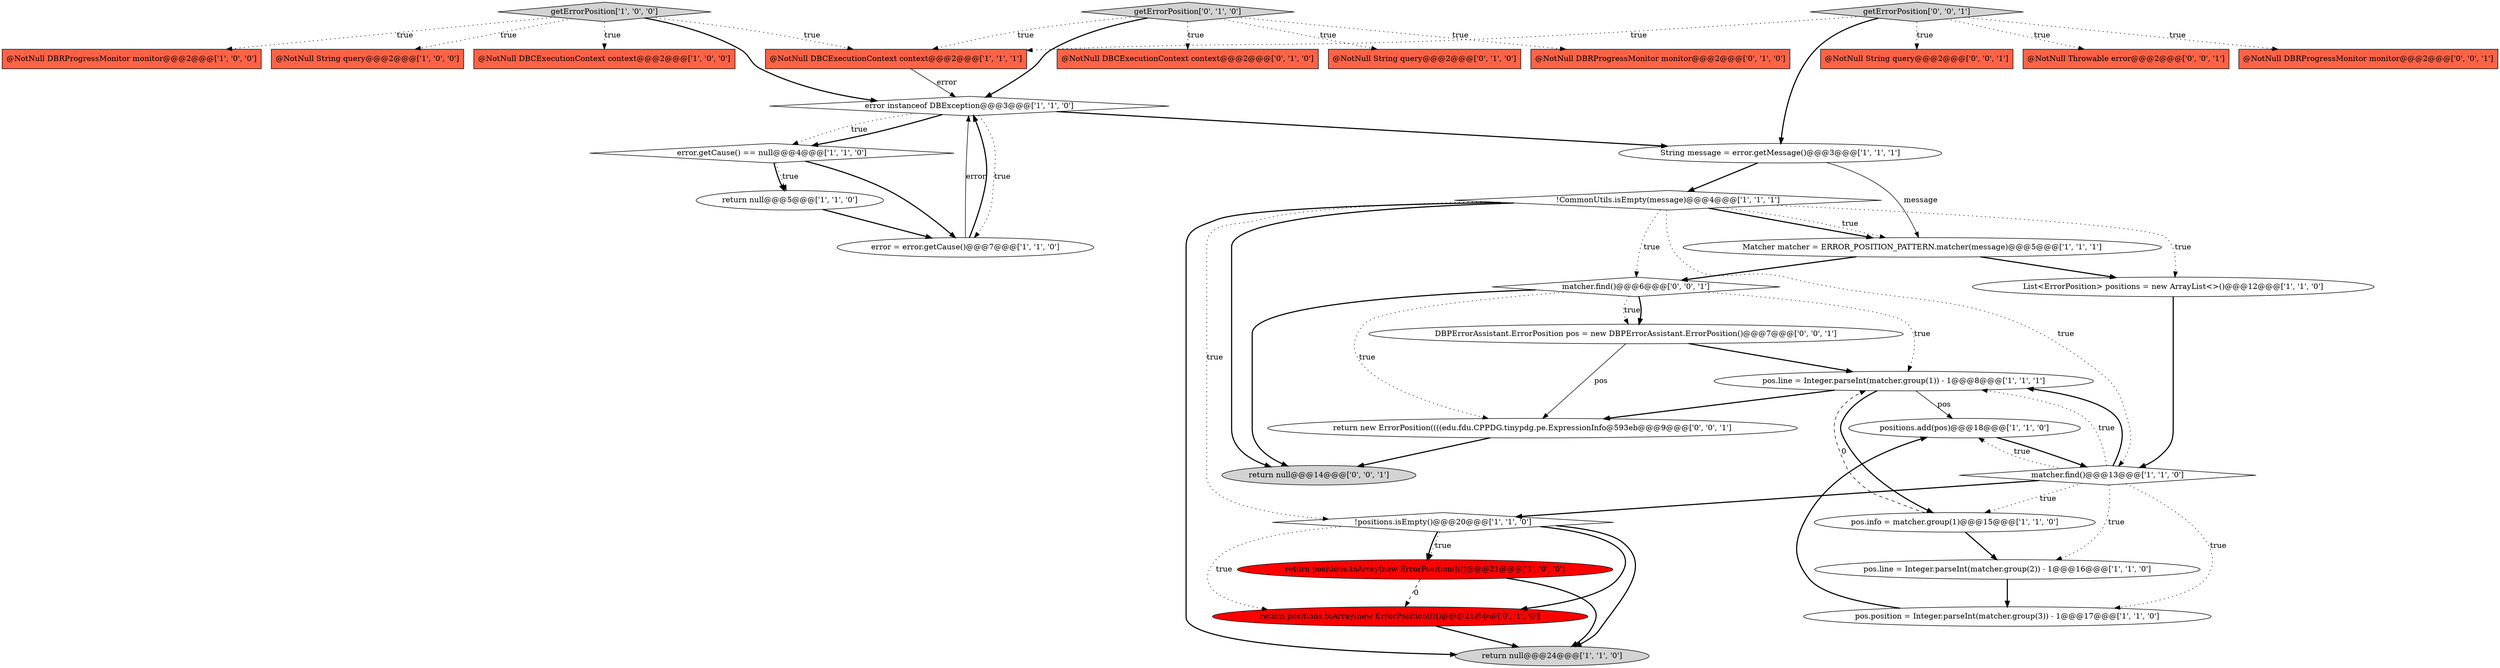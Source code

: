 digraph {
9 [style = filled, label = "@NotNull DBRProgressMonitor monitor@@@2@@@['1', '0', '0']", fillcolor = tomato, shape = box image = "AAA0AAABBB1BBB"];
34 [style = filled, label = "matcher.find()@@@6@@@['0', '0', '1']", fillcolor = white, shape = diamond image = "AAA0AAABBB3BBB"];
31 [style = filled, label = "getErrorPosition['0', '0', '1']", fillcolor = lightgray, shape = diamond image = "AAA0AAABBB3BBB"];
15 [style = filled, label = "return null@@@5@@@['1', '1', '0']", fillcolor = white, shape = ellipse image = "AAA0AAABBB1BBB"];
1 [style = filled, label = "positions.add(pos)@@@18@@@['1', '1', '0']", fillcolor = white, shape = ellipse image = "AAA0AAABBB1BBB"];
20 [style = filled, label = "List<ErrorPosition> positions = new ArrayList<>()@@@12@@@['1', '1', '0']", fillcolor = white, shape = ellipse image = "AAA0AAABBB1BBB"];
24 [style = filled, label = "@NotNull DBCExecutionContext context@@@2@@@['0', '1', '0']", fillcolor = tomato, shape = box image = "AAA0AAABBB2BBB"];
5 [style = filled, label = "pos.position = Integer.parseInt(matcher.group(3)) - 1@@@17@@@['1', '1', '0']", fillcolor = white, shape = ellipse image = "AAA0AAABBB1BBB"];
8 [style = filled, label = "!CommonUtils.isEmpty(message)@@@4@@@['1', '1', '1']", fillcolor = white, shape = diamond image = "AAA0AAABBB1BBB"];
14 [style = filled, label = "Matcher matcher = ERROR_POSITION_PATTERN.matcher(message)@@@5@@@['1', '1', '1']", fillcolor = white, shape = ellipse image = "AAA0AAABBB1BBB"];
26 [style = filled, label = "return positions.toArray(new ErrorPosition(((()@@@21@@@['0', '1', '0']", fillcolor = red, shape = ellipse image = "AAA1AAABBB2BBB"];
11 [style = filled, label = "pos.info = matcher.group(1)@@@15@@@['1', '1', '0']", fillcolor = white, shape = ellipse image = "AAA0AAABBB1BBB"];
32 [style = filled, label = "@NotNull String query@@@2@@@['0', '0', '1']", fillcolor = tomato, shape = box image = "AAA0AAABBB3BBB"];
0 [style = filled, label = "error.getCause() == null@@@4@@@['1', '1', '0']", fillcolor = white, shape = diamond image = "AAA0AAABBB1BBB"];
10 [style = filled, label = "@NotNull String query@@@2@@@['1', '0', '0']", fillcolor = tomato, shape = box image = "AAA0AAABBB1BBB"];
7 [style = filled, label = "String message = error.getMessage()@@@3@@@['1', '1', '1']", fillcolor = white, shape = ellipse image = "AAA0AAABBB1BBB"];
12 [style = filled, label = "error instanceof DBException@@@3@@@['1', '1', '0']", fillcolor = white, shape = diamond image = "AAA0AAABBB1BBB"];
16 [style = filled, label = "pos.line = Integer.parseInt(matcher.group(1)) - 1@@@8@@@['1', '1', '1']", fillcolor = white, shape = ellipse image = "AAA0AAABBB1BBB"];
25 [style = filled, label = "@NotNull String query@@@2@@@['0', '1', '0']", fillcolor = tomato, shape = box image = "AAA0AAABBB2BBB"];
28 [style = filled, label = "DBPErrorAssistant.ErrorPosition pos = new DBPErrorAssistant.ErrorPosition()@@@7@@@['0', '0', '1']", fillcolor = white, shape = ellipse image = "AAA0AAABBB3BBB"];
2 [style = filled, label = "@NotNull DBCExecutionContext context@@@2@@@['1', '0', '0']", fillcolor = tomato, shape = box image = "AAA0AAABBB1BBB"];
17 [style = filled, label = "@NotNull DBCExecutionContext context@@@2@@@['1', '1', '1']", fillcolor = tomato, shape = box image = "AAA0AAABBB1BBB"];
22 [style = filled, label = "getErrorPosition['0', '1', '0']", fillcolor = lightgray, shape = diamond image = "AAA0AAABBB2BBB"];
33 [style = filled, label = "return null@@@14@@@['0', '0', '1']", fillcolor = lightgray, shape = ellipse image = "AAA0AAABBB3BBB"];
29 [style = filled, label = "return new ErrorPosition((((edu.fdu.CPPDG.tinypdg.pe.ExpressionInfo@593eb@@@9@@@['0', '0', '1']", fillcolor = white, shape = ellipse image = "AAA0AAABBB3BBB"];
23 [style = filled, label = "@NotNull DBRProgressMonitor monitor@@@2@@@['0', '1', '0']", fillcolor = tomato, shape = box image = "AAA0AAABBB2BBB"];
21 [style = filled, label = "!positions.isEmpty()@@@20@@@['1', '1', '0']", fillcolor = white, shape = diamond image = "AAA0AAABBB1BBB"];
6 [style = filled, label = "getErrorPosition['1', '0', '0']", fillcolor = lightgray, shape = diamond image = "AAA0AAABBB1BBB"];
27 [style = filled, label = "@NotNull Throwable error@@@2@@@['0', '0', '1']", fillcolor = tomato, shape = box image = "AAA0AAABBB3BBB"];
3 [style = filled, label = "pos.line = Integer.parseInt(matcher.group(2)) - 1@@@16@@@['1', '1', '0']", fillcolor = white, shape = ellipse image = "AAA0AAABBB1BBB"];
4 [style = filled, label = "error = error.getCause()@@@7@@@['1', '1', '0']", fillcolor = white, shape = ellipse image = "AAA0AAABBB1BBB"];
18 [style = filled, label = "matcher.find()@@@13@@@['1', '1', '0']", fillcolor = white, shape = diamond image = "AAA0AAABBB1BBB"];
30 [style = filled, label = "@NotNull DBRProgressMonitor monitor@@@2@@@['0', '0', '1']", fillcolor = tomato, shape = box image = "AAA0AAABBB3BBB"];
19 [style = filled, label = "return null@@@24@@@['1', '1', '0']", fillcolor = lightgray, shape = ellipse image = "AAA0AAABBB1BBB"];
13 [style = filled, label = "return positions.toArray(new ErrorPosition(((()@@@21@@@['1', '0', '0']", fillcolor = red, shape = ellipse image = "AAA1AAABBB1BBB"];
34->28 [style = dotted, label="true"];
8->33 [style = bold, label=""];
16->11 [style = bold, label=""];
22->23 [style = dotted, label="true"];
8->21 [style = dotted, label="true"];
21->19 [style = bold, label=""];
18->16 [style = dotted, label="true"];
11->16 [style = dashed, label="0"];
8->19 [style = bold, label=""];
0->15 [style = dotted, label="true"];
18->1 [style = dotted, label="true"];
22->25 [style = dotted, label="true"];
34->33 [style = bold, label=""];
16->29 [style = bold, label=""];
34->29 [style = dotted, label="true"];
4->12 [style = solid, label="error"];
8->14 [style = bold, label=""];
14->34 [style = bold, label=""];
1->18 [style = bold, label=""];
22->24 [style = dotted, label="true"];
17->12 [style = solid, label="error"];
26->19 [style = bold, label=""];
7->8 [style = bold, label=""];
12->0 [style = bold, label=""];
28->16 [style = bold, label=""];
28->29 [style = solid, label="pos"];
6->17 [style = dotted, label="true"];
8->34 [style = dotted, label="true"];
12->7 [style = bold, label=""];
0->15 [style = bold, label=""];
31->7 [style = bold, label=""];
13->26 [style = dashed, label="0"];
31->32 [style = dotted, label="true"];
6->10 [style = dotted, label="true"];
20->18 [style = bold, label=""];
31->30 [style = dotted, label="true"];
5->1 [style = bold, label=""];
18->11 [style = dotted, label="true"];
21->26 [style = bold, label=""];
3->5 [style = bold, label=""];
13->19 [style = bold, label=""];
6->2 [style = dotted, label="true"];
34->28 [style = bold, label=""];
29->33 [style = bold, label=""];
21->26 [style = dotted, label="true"];
7->14 [style = solid, label="message"];
6->9 [style = dotted, label="true"];
0->4 [style = bold, label=""];
11->3 [style = bold, label=""];
22->12 [style = bold, label=""];
8->14 [style = dotted, label="true"];
18->3 [style = dotted, label="true"];
31->17 [style = dotted, label="true"];
31->27 [style = dotted, label="true"];
15->4 [style = bold, label=""];
12->0 [style = dotted, label="true"];
8->18 [style = dotted, label="true"];
16->1 [style = solid, label="pos"];
4->12 [style = bold, label=""];
22->17 [style = dotted, label="true"];
21->13 [style = dotted, label="true"];
12->4 [style = dotted, label="true"];
8->20 [style = dotted, label="true"];
18->5 [style = dotted, label="true"];
18->21 [style = bold, label=""];
34->16 [style = dotted, label="true"];
6->12 [style = bold, label=""];
14->20 [style = bold, label=""];
21->13 [style = bold, label=""];
18->16 [style = bold, label=""];
}
